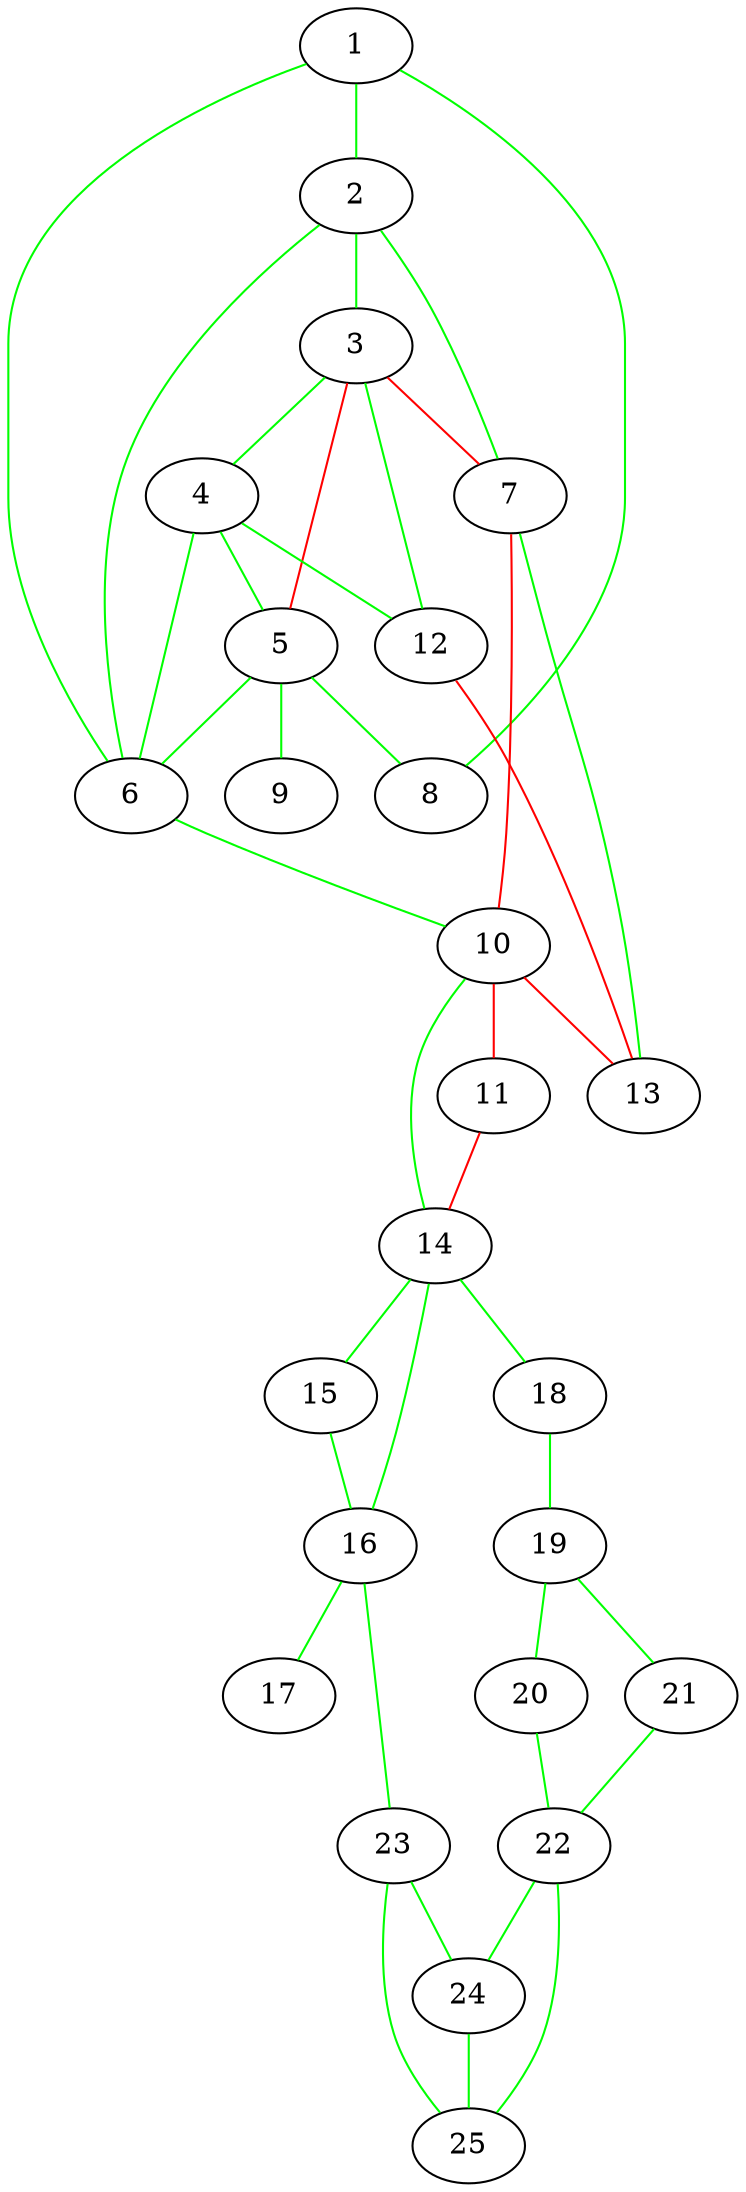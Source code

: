 graph Gsa {
	1 -- 2 [color=green]
	2 -- 3 [color=green]
	3 -- 4 [color=green]
	4 -- 5 [color=green]
	5 -- 6 [color=green]
	1 -- 6 [color=green]
	2 -- 6 [color=green]
	3 -- 5 [color=red]
	4 -- 6 [color=green]
	2 -- 7 [color=green]
	1 -- 8 [color=green]
	3 -- 7 [color=red]
	5 -- 9 [color=green]
	6 -- 10 [color=green]
	10 -- 11 [color=red]
	7 -- 10 [color=red]
	3 -- 12 [color=green]
	4 -- 12 [color=green]
	10 -- 13 [color=red]
	12 -- 13 [color=red]
	5 -- 8 [color=green]
	7 -- 13 [color=green]
	10 -- 14 [color=green]
	11 -- 14 [color=red]
	14 -- 15 [color=green]
	14 -- 16 [color=green]
	15 -- 16 [color=green]
	16 -- 17 [color=green]
	14 -- 18 [color=green]
	18 -- 19 [color=green]
	19 -- 20 [color=green]
	19 -- 21 [color=green]
	21 -- 22 [color=green]
	20 -- 22 [color=green]
	16 -- 23 [color=green]
	23 -- 24 [color=green]
	22 -- 24 [color=green]
	22 -- 25 [color=green]
	24 -- 25 [color=green]
	23 -- 25 [color=green]
}
